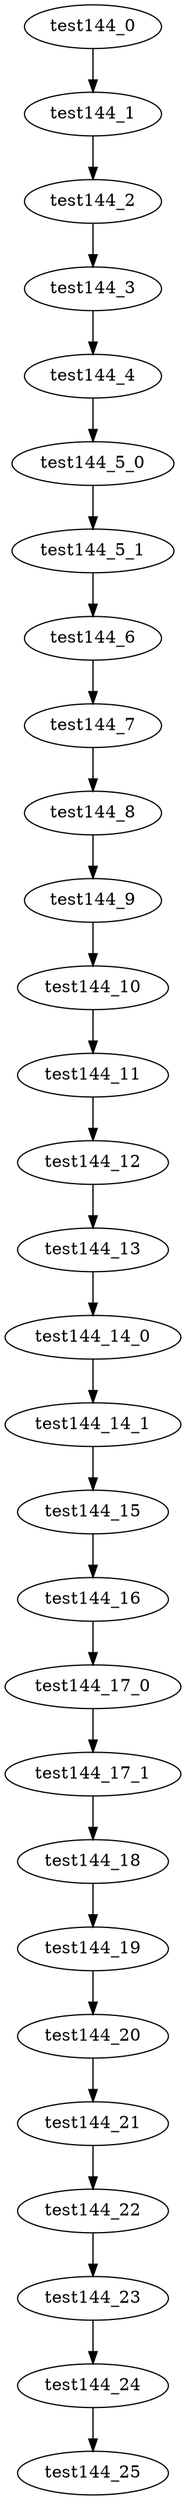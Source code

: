 digraph G {
test144_0->test144_1;
test144_1->test144_2;
test144_2->test144_3;
test144_3->test144_4;
test144_4->test144_5_0;
test144_5_0->test144_5_1;
test144_5_1->test144_6;
test144_6->test144_7;
test144_7->test144_8;
test144_8->test144_9;
test144_9->test144_10;
test144_10->test144_11;
test144_11->test144_12;
test144_12->test144_13;
test144_13->test144_14_0;
test144_14_0->test144_14_1;
test144_14_1->test144_15;
test144_15->test144_16;
test144_16->test144_17_0;
test144_17_0->test144_17_1;
test144_17_1->test144_18;
test144_18->test144_19;
test144_19->test144_20;
test144_20->test144_21;
test144_21->test144_22;
test144_22->test144_23;
test144_23->test144_24;
test144_24->test144_25;

}
